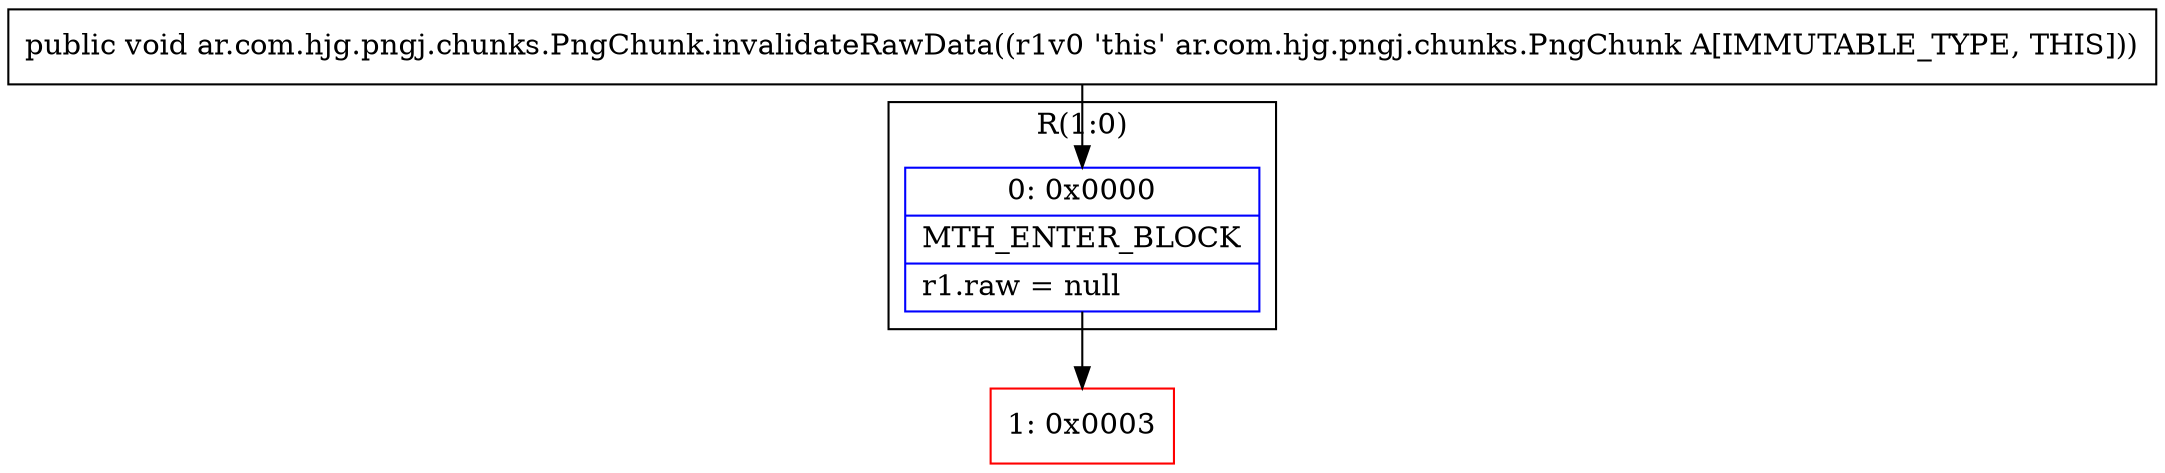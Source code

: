 digraph "CFG forar.com.hjg.pngj.chunks.PngChunk.invalidateRawData()V" {
subgraph cluster_Region_96599750 {
label = "R(1:0)";
node [shape=record,color=blue];
Node_0 [shape=record,label="{0\:\ 0x0000|MTH_ENTER_BLOCK\l|r1.raw = null\l}"];
}
Node_1 [shape=record,color=red,label="{1\:\ 0x0003}"];
MethodNode[shape=record,label="{public void ar.com.hjg.pngj.chunks.PngChunk.invalidateRawData((r1v0 'this' ar.com.hjg.pngj.chunks.PngChunk A[IMMUTABLE_TYPE, THIS])) }"];
MethodNode -> Node_0;
Node_0 -> Node_1;
}

